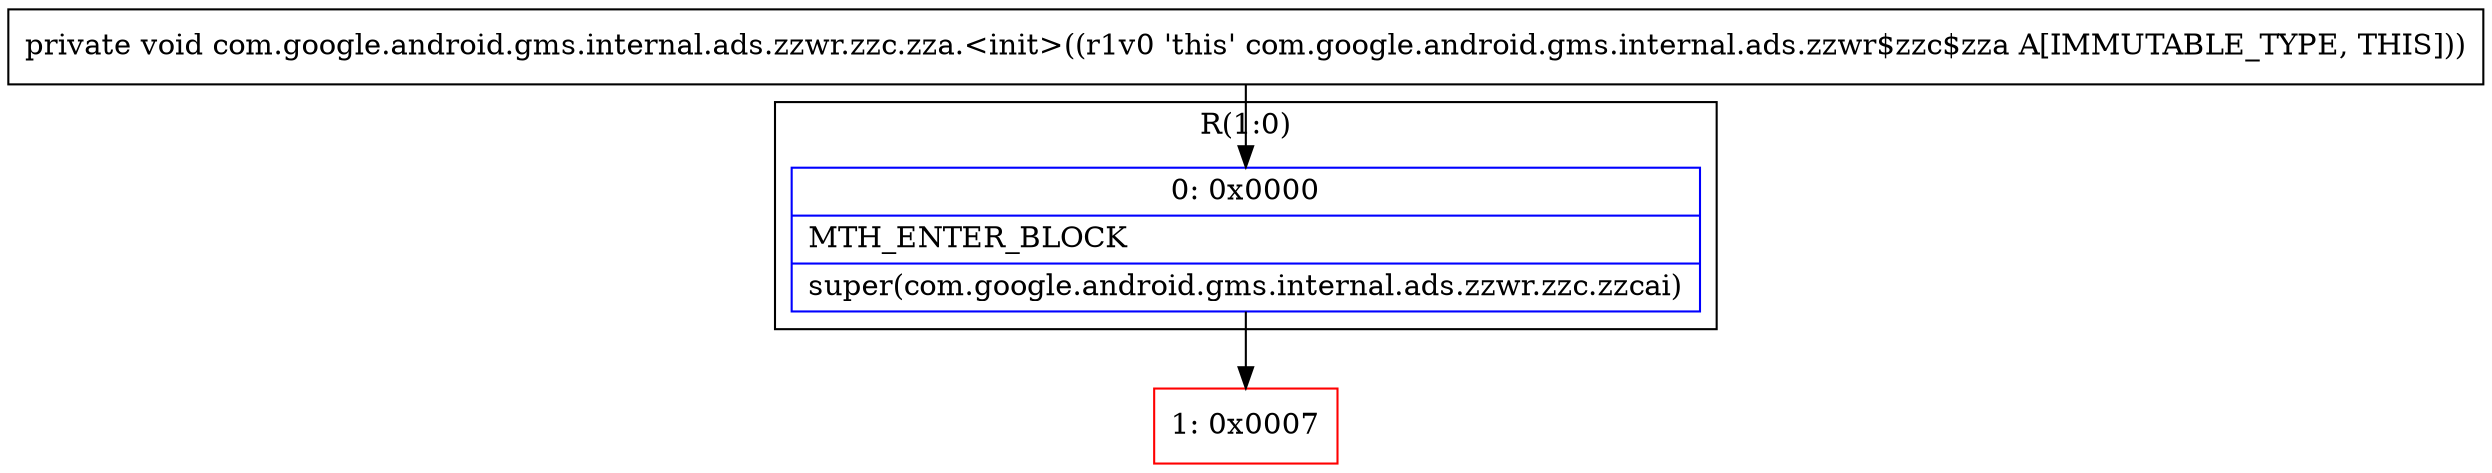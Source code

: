 digraph "CFG forcom.google.android.gms.internal.ads.zzwr.zzc.zza.\<init\>()V" {
subgraph cluster_Region_483919530 {
label = "R(1:0)";
node [shape=record,color=blue];
Node_0 [shape=record,label="{0\:\ 0x0000|MTH_ENTER_BLOCK\l|super(com.google.android.gms.internal.ads.zzwr.zzc.zzcai)\l}"];
}
Node_1 [shape=record,color=red,label="{1\:\ 0x0007}"];
MethodNode[shape=record,label="{private void com.google.android.gms.internal.ads.zzwr.zzc.zza.\<init\>((r1v0 'this' com.google.android.gms.internal.ads.zzwr$zzc$zza A[IMMUTABLE_TYPE, THIS])) }"];
MethodNode -> Node_0;
Node_0 -> Node_1;
}

